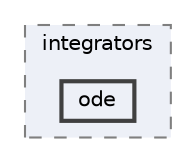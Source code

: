 digraph "include/integrators/ode"
{
 // LATEX_PDF_SIZE
  bgcolor="transparent";
  edge [fontname=Helvetica,fontsize=10,labelfontname=Helvetica,labelfontsize=10];
  node [fontname=Helvetica,fontsize=10,shape=box,height=0.2,width=0.4];
  compound=true
  subgraph clusterdir_dc924870d46bc59197fc3bc2d75e5d7e {
    graph [ bgcolor="#edf0f7", pencolor="grey50", label="integrators", fontname=Helvetica,fontsize=10 style="filled,dashed", URL="dir_dc924870d46bc59197fc3bc2d75e5d7e.html",tooltip=""]
  dir_c2ca1537016e942d7fd265ba3154afbc [label="ode", fillcolor="#edf0f7", color="grey25", style="filled,bold", URL="dir_c2ca1537016e942d7fd265ba3154afbc.html",tooltip=""];
  }
}
